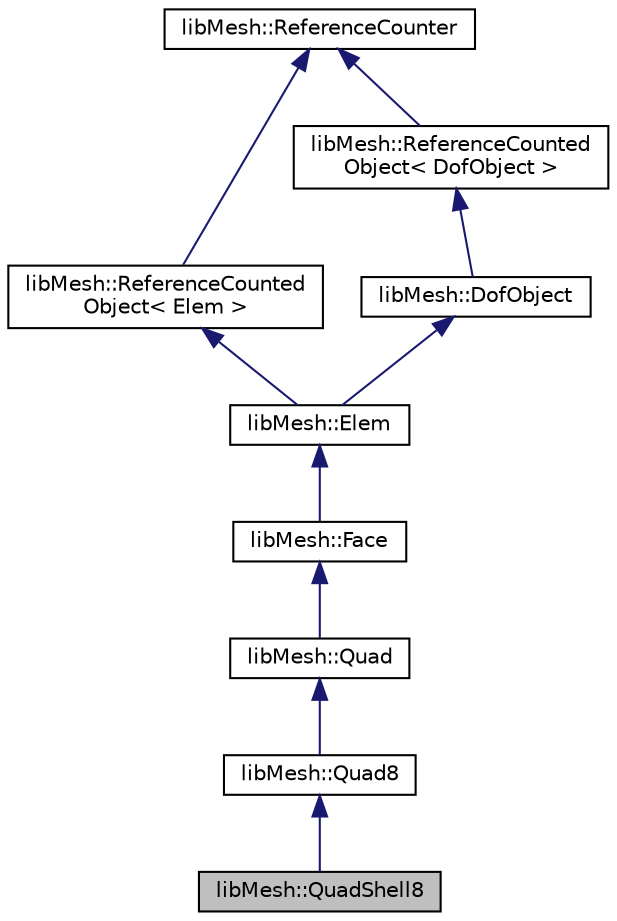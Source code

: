 digraph "libMesh::QuadShell8"
{
  edge [fontname="Helvetica",fontsize="10",labelfontname="Helvetica",labelfontsize="10"];
  node [fontname="Helvetica",fontsize="10",shape=record];
  Node0 [label="libMesh::QuadShell8",height=0.2,width=0.4,color="black", fillcolor="grey75", style="filled", fontcolor="black"];
  Node1 -> Node0 [dir="back",color="midnightblue",fontsize="10",style="solid",fontname="Helvetica"];
  Node1 [label="libMesh::Quad8",height=0.2,width=0.4,color="black", fillcolor="white", style="filled",URL="$classlibMesh_1_1Quad8.html",tooltip="A 2D quadrilateral element with 8 nodes. "];
  Node2 -> Node1 [dir="back",color="midnightblue",fontsize="10",style="solid",fontname="Helvetica"];
  Node2 [label="libMesh::Quad",height=0.2,width=0.4,color="black", fillcolor="white", style="filled",URL="$classlibMesh_1_1Quad.html",tooltip="The base class for all quadrilateral element types. "];
  Node3 -> Node2 [dir="back",color="midnightblue",fontsize="10",style="solid",fontname="Helvetica"];
  Node3 [label="libMesh::Face",height=0.2,width=0.4,color="black", fillcolor="white", style="filled",URL="$classlibMesh_1_1Face.html",tooltip="The base class for all 2D geometric element types. "];
  Node4 -> Node3 [dir="back",color="midnightblue",fontsize="10",style="solid",fontname="Helvetica"];
  Node4 [label="libMesh::Elem",height=0.2,width=0.4,color="black", fillcolor="white", style="filled",URL="$classlibMesh_1_1Elem.html",tooltip="The base class for all geometric element types. "];
  Node5 -> Node4 [dir="back",color="midnightblue",fontsize="10",style="solid",fontname="Helvetica"];
  Node5 [label="libMesh::ReferenceCounted\lObject\< Elem \>",height=0.2,width=0.4,color="black", fillcolor="white", style="filled",URL="$classlibMesh_1_1ReferenceCountedObject.html"];
  Node6 -> Node5 [dir="back",color="midnightblue",fontsize="10",style="solid",fontname="Helvetica"];
  Node6 [label="libMesh::ReferenceCounter",height=0.2,width=0.4,color="black", fillcolor="white", style="filled",URL="$classlibMesh_1_1ReferenceCounter.html",tooltip="Common base for all objects whose creations/destructions are counted. "];
  Node7 -> Node4 [dir="back",color="midnightblue",fontsize="10",style="solid",fontname="Helvetica"];
  Node7 [label="libMesh::DofObject",height=0.2,width=0.4,color="black", fillcolor="white", style="filled",URL="$classlibMesh_1_1DofObject.html"];
  Node8 -> Node7 [dir="back",color="midnightblue",fontsize="10",style="solid",fontname="Helvetica"];
  Node8 [label="libMesh::ReferenceCounted\lObject\< DofObject \>",height=0.2,width=0.4,color="black", fillcolor="white", style="filled",URL="$classlibMesh_1_1ReferenceCountedObject.html"];
  Node6 -> Node8 [dir="back",color="midnightblue",fontsize="10",style="solid",fontname="Helvetica"];
}
